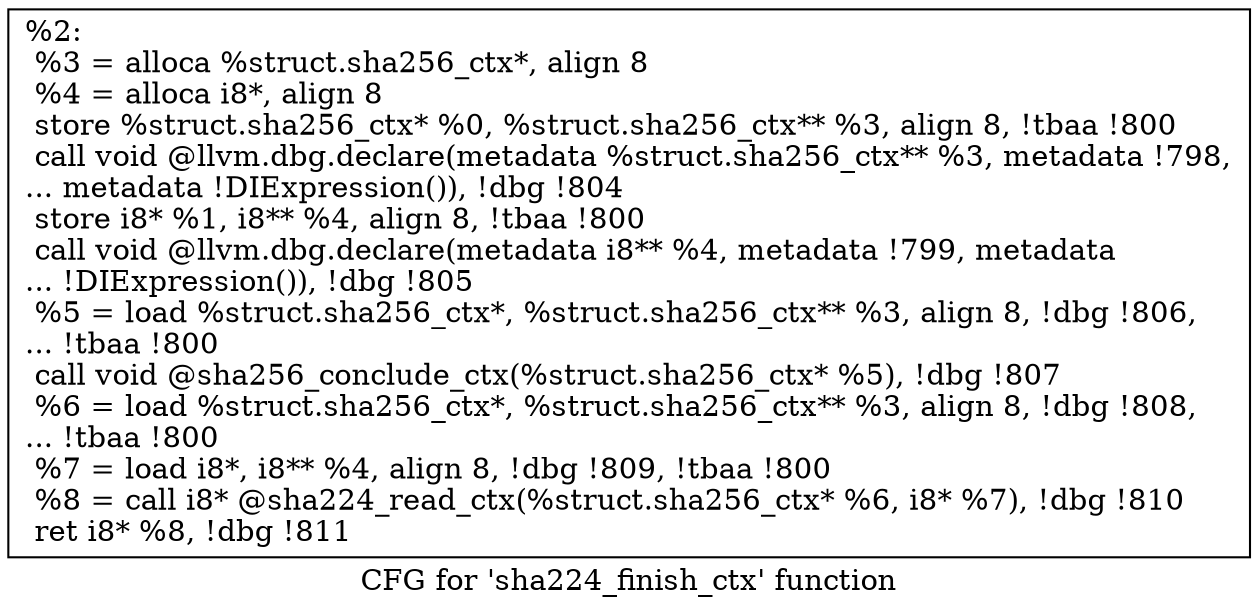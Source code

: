 digraph "CFG for 'sha224_finish_ctx' function" {
	label="CFG for 'sha224_finish_ctx' function";

	Node0xe78ae0 [shape=record,label="{%2:\l  %3 = alloca %struct.sha256_ctx*, align 8\l  %4 = alloca i8*, align 8\l  store %struct.sha256_ctx* %0, %struct.sha256_ctx** %3, align 8, !tbaa !800\l  call void @llvm.dbg.declare(metadata %struct.sha256_ctx** %3, metadata !798,\l... metadata !DIExpression()), !dbg !804\l  store i8* %1, i8** %4, align 8, !tbaa !800\l  call void @llvm.dbg.declare(metadata i8** %4, metadata !799, metadata\l... !DIExpression()), !dbg !805\l  %5 = load %struct.sha256_ctx*, %struct.sha256_ctx** %3, align 8, !dbg !806,\l... !tbaa !800\l  call void @sha256_conclude_ctx(%struct.sha256_ctx* %5), !dbg !807\l  %6 = load %struct.sha256_ctx*, %struct.sha256_ctx** %3, align 8, !dbg !808,\l... !tbaa !800\l  %7 = load i8*, i8** %4, align 8, !dbg !809, !tbaa !800\l  %8 = call i8* @sha224_read_ctx(%struct.sha256_ctx* %6, i8* %7), !dbg !810\l  ret i8* %8, !dbg !811\l}"];
}
